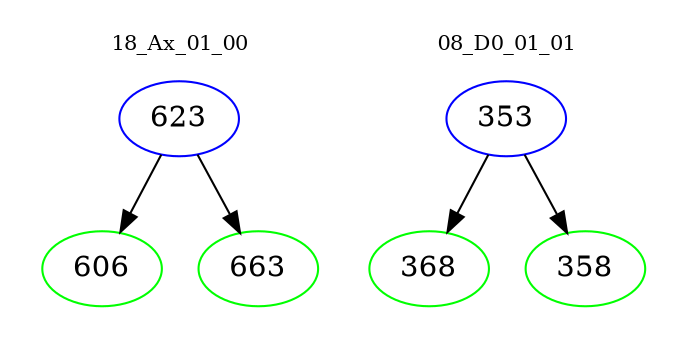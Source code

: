 digraph{
subgraph cluster_0 {
color = white
label = "18_Ax_01_00";
fontsize=10;
T0_623 [label="623", color="blue"]
T0_623 -> T0_606 [color="black"]
T0_606 [label="606", color="green"]
T0_623 -> T0_663 [color="black"]
T0_663 [label="663", color="green"]
}
subgraph cluster_1 {
color = white
label = "08_D0_01_01";
fontsize=10;
T1_353 [label="353", color="blue"]
T1_353 -> T1_368 [color="black"]
T1_368 [label="368", color="green"]
T1_353 -> T1_358 [color="black"]
T1_358 [label="358", color="green"]
}
}
